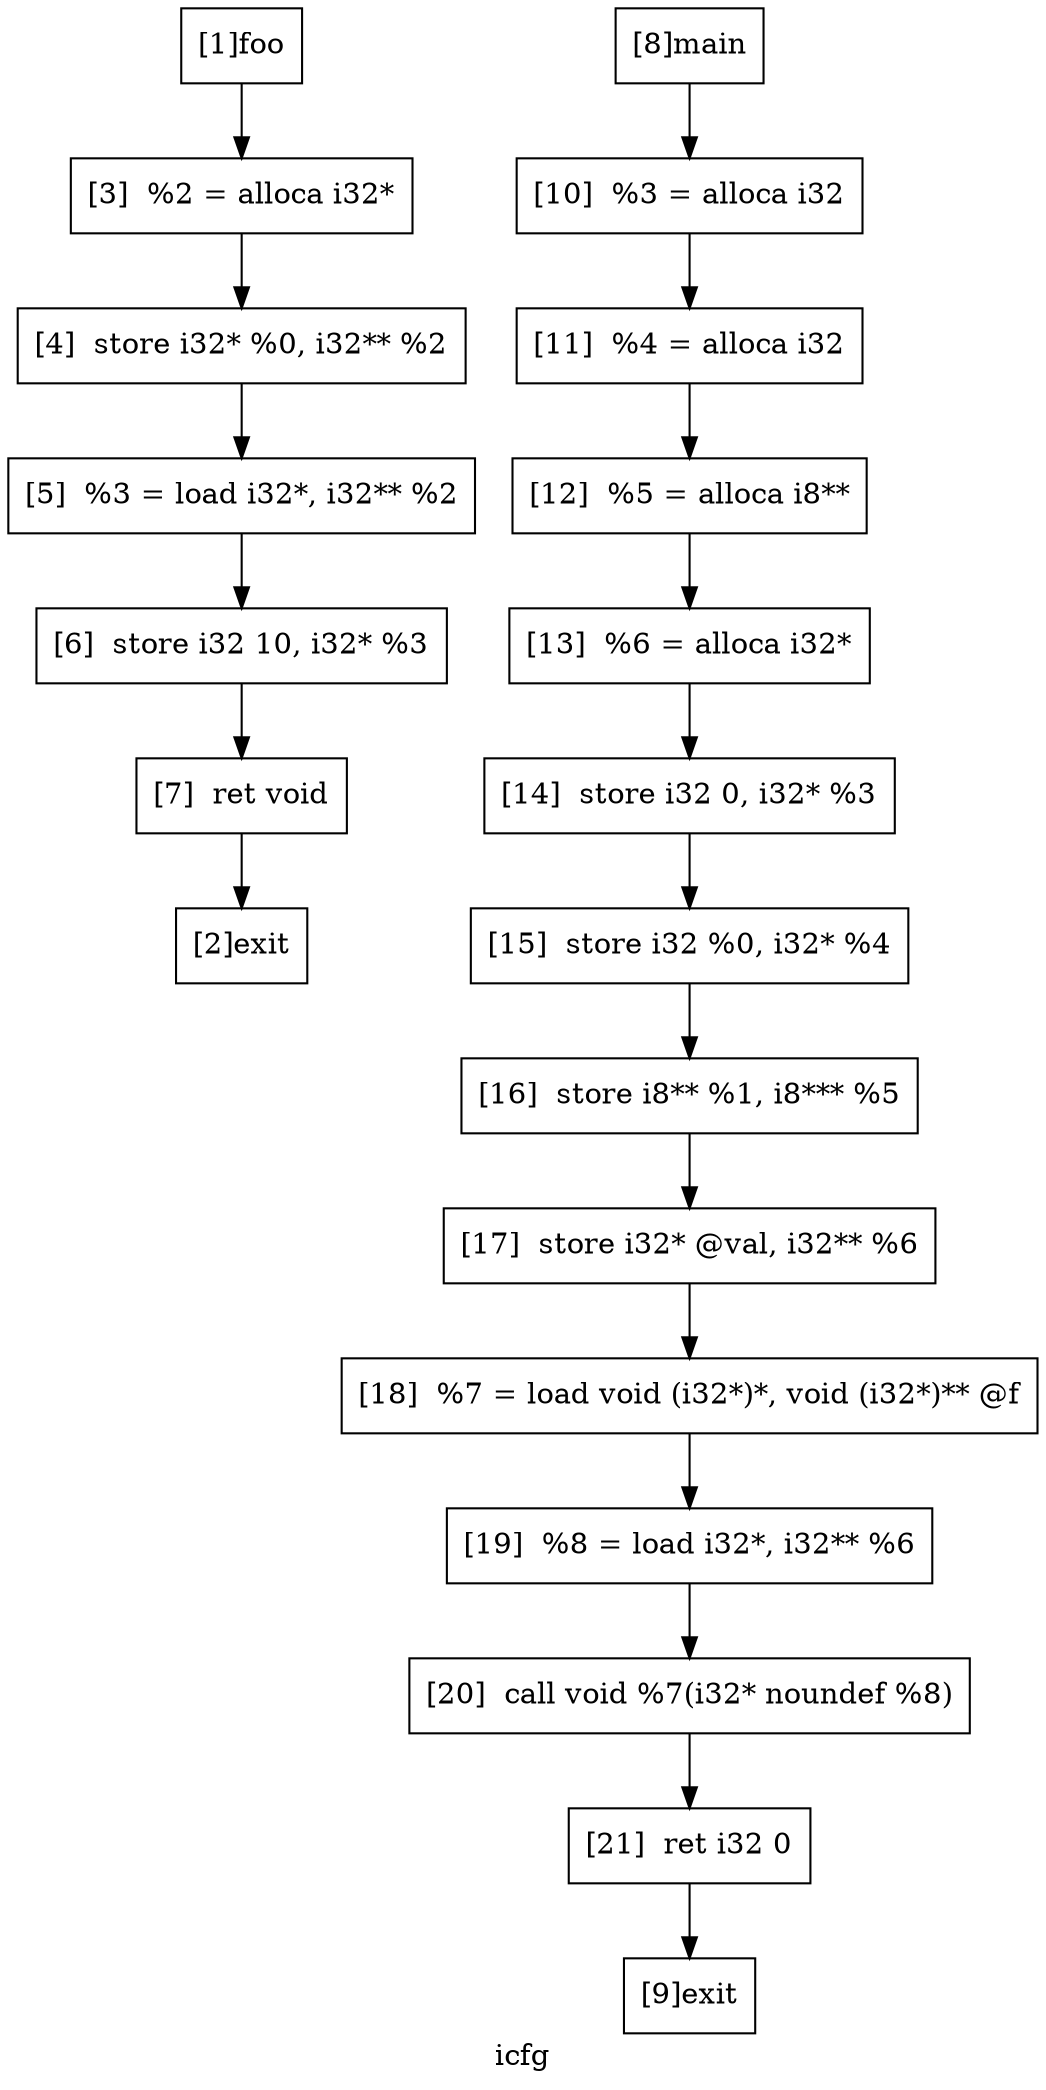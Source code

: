 digraph "icfg"{
	label="icfg";


	// Define the nodes
	N1 [shape=rectangle, color=black,label="[1]foo"];
	N2 [shape=rectangle, color=black,label="[2]exit"];
	N3 [shape=rectangle, color=black,label="[3]  %2 = alloca i32*"];
	N4 [shape=rectangle, color=black,label="[4]  store i32* %0, i32** %2"];
	N5 [shape=rectangle, color=black,label="[5]  %3 = load i32*, i32** %2"];
	N6 [shape=rectangle, color=black,label="[6]  store i32 10, i32* %3"];
	N7 [shape=rectangle, color=black,label="[7]  ret void"];
	N8 [shape=rectangle, color=black,label="[8]main"];
	N9 [shape=rectangle, color=black,label="[9]exit"];
	N10 [shape=rectangle, color=black,label="[10]  %3 = alloca i32"];
	N11 [shape=rectangle, color=black,label="[11]  %4 = alloca i32"];
	N12 [shape=rectangle, color=black,label="[12]  %5 = alloca i8**"];
	N13 [shape=rectangle, color=black,label="[13]  %6 = alloca i32*"];
	N14 [shape=rectangle, color=black,label="[14]  store i32 0, i32* %3"];
	N15 [shape=rectangle, color=black,label="[15]  store i32 %0, i32* %4"];
	N16 [shape=rectangle, color=black,label="[16]  store i8** %1, i8*** %5"];
	N17 [shape=rectangle, color=black,label="[17]  store i32* @val, i32** %6"];
	N18 [shape=rectangle, color=black,label="[18]  %7 = load void (i32*)*, void (i32*)** @f"];
	N19 [shape=rectangle, color=black,label="[19]  %8 = load i32*, i32** %6"];
	N20 [shape=rectangle, color=black,label="[20]  call void %7(i32* noundef %8)"];
	N21 [shape=rectangle, color=black,label="[21]  ret i32 0"];


	// Define the edges
	N1 -> N3[color=black,label=""];
	N3 -> N4[color=black,label=""];
	N4 -> N5[color=black,label=""];
	N5 -> N6[color=black,label=""];
	N6 -> N7[color=black,label=""];
	N7 -> N2[color=black,label=""];
	N8 -> N10[color=black,label=""];
	N10 -> N11[color=black,label=""];
	N11 -> N12[color=black,label=""];
	N12 -> N13[color=black,label=""];
	N13 -> N14[color=black,label=""];
	N14 -> N15[color=black,label=""];
	N15 -> N16[color=black,label=""];
	N16 -> N17[color=black,label=""];
	N17 -> N18[color=black,label=""];
	N18 -> N19[color=black,label=""];
	N19 -> N20[color=black,label=""];
	N20 -> N21[color=black,label=""];
	N21 -> N9[color=black,label=""];
}
